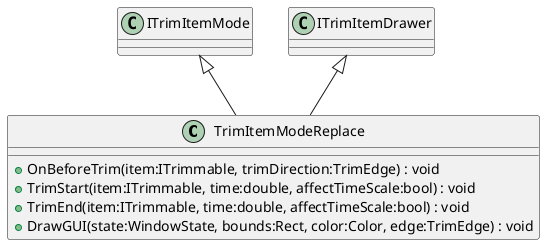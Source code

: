 @startuml
class TrimItemModeReplace {
    + OnBeforeTrim(item:ITrimmable, trimDirection:TrimEdge) : void
    + TrimStart(item:ITrimmable, time:double, affectTimeScale:bool) : void
    + TrimEnd(item:ITrimmable, time:double, affectTimeScale:bool) : void
    + DrawGUI(state:WindowState, bounds:Rect, color:Color, edge:TrimEdge) : void
}
ITrimItemMode <|-- TrimItemModeReplace
ITrimItemDrawer <|-- TrimItemModeReplace
@enduml
